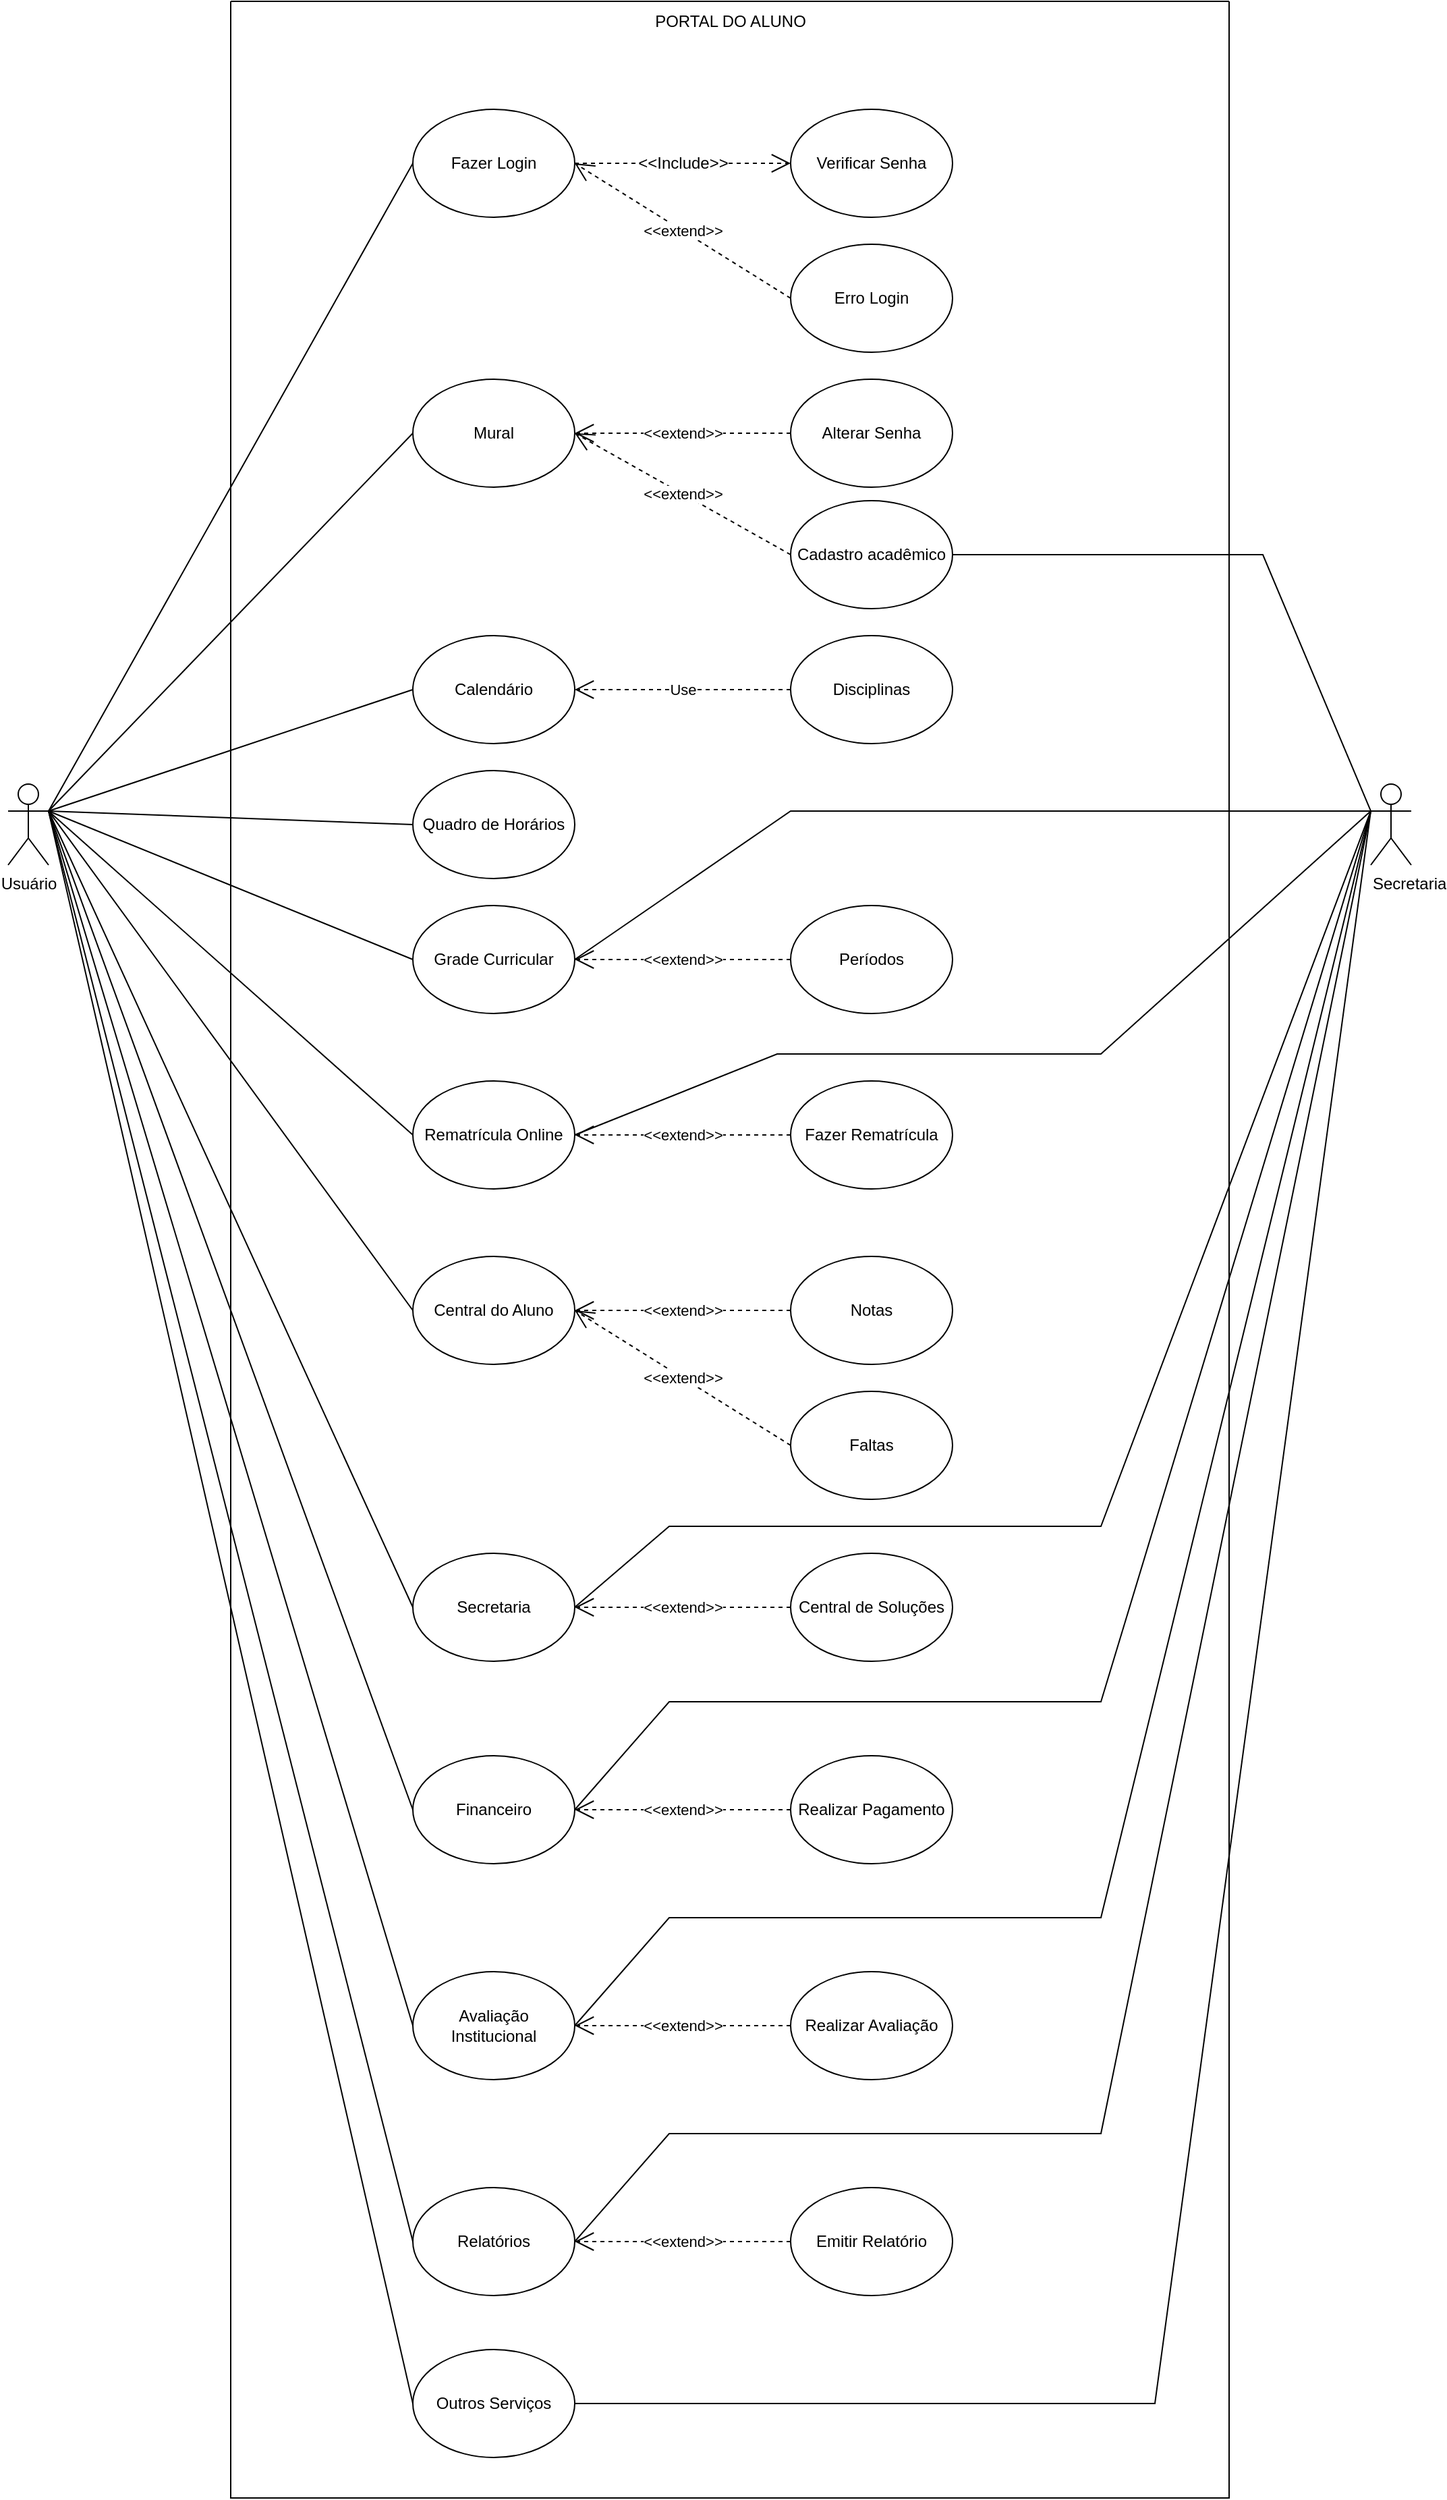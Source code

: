 <mxfile version="24.8.0">
  <diagram name="Página-1" id="nEp3XKZHIvh9Z4nqJTiU">
    <mxGraphModel dx="956" dy="515" grid="1" gridSize="10" guides="1" tooltips="1" connect="1" arrows="1" fold="1" page="1" pageScale="1" pageWidth="1390" pageHeight="980" math="0" shadow="0">
      <root>
        <mxCell id="0" />
        <mxCell id="1" parent="0" />
        <mxCell id="v8q1E7bSoexo-ledSUc--1" value="Usuário" style="shape=umlActor;verticalLabelPosition=bottom;verticalAlign=top;html=1;outlineConnect=0;" parent="1" vertex="1">
          <mxGeometry x="175" y="580" width="30" height="60" as="geometry" />
        </mxCell>
        <mxCell id="v8q1E7bSoexo-ledSUc--21" value="Fazer Login" style="ellipse;whiteSpace=wrap;html=1;" parent="1" vertex="1">
          <mxGeometry x="475" y="80" width="120" height="80" as="geometry" />
        </mxCell>
        <mxCell id="v8q1E7bSoexo-ledSUc--29" value="" style="endArrow=none;html=1;rounded=0;entryX=0;entryY=0.5;entryDx=0;entryDy=0;exitX=1;exitY=0.333;exitDx=0;exitDy=0;exitPerimeter=0;" parent="1" source="v8q1E7bSoexo-ledSUc--1" target="v8q1E7bSoexo-ledSUc--21" edge="1">
          <mxGeometry width="50" height="50" relative="1" as="geometry">
            <mxPoint x="275" y="450" as="sourcePoint" />
            <mxPoint x="325" y="400" as="targetPoint" />
          </mxGeometry>
        </mxCell>
        <mxCell id="v8q1E7bSoexo-ledSUc--31" value="Mural" style="ellipse;whiteSpace=wrap;html=1;" parent="1" vertex="1">
          <mxGeometry x="475" y="280" width="120" height="80" as="geometry" />
        </mxCell>
        <mxCell id="v8q1E7bSoexo-ledSUc--32" value="Grade Curricular" style="ellipse;whiteSpace=wrap;html=1;" parent="1" vertex="1">
          <mxGeometry x="475" y="670" width="120" height="80" as="geometry" />
        </mxCell>
        <mxCell id="v8q1E7bSoexo-ledSUc--33" value="Quadro de Horários" style="ellipse;whiteSpace=wrap;html=1;" parent="1" vertex="1">
          <mxGeometry x="475" y="570" width="120" height="80" as="geometry" />
        </mxCell>
        <mxCell id="v8q1E7bSoexo-ledSUc--34" value="Rematrícula Online" style="ellipse;whiteSpace=wrap;html=1;" parent="1" vertex="1">
          <mxGeometry x="475" y="800" width="120" height="80" as="geometry" />
        </mxCell>
        <mxCell id="v8q1E7bSoexo-ledSUc--35" value="Central do Aluno" style="ellipse;whiteSpace=wrap;html=1;" parent="1" vertex="1">
          <mxGeometry x="475" y="930" width="120" height="80" as="geometry" />
        </mxCell>
        <mxCell id="v8q1E7bSoexo-ledSUc--36" value="Secretaria" style="ellipse;whiteSpace=wrap;html=1;" parent="1" vertex="1">
          <mxGeometry x="475" y="1150" width="120" height="80" as="geometry" />
        </mxCell>
        <mxCell id="v8q1E7bSoexo-ledSUc--37" value="Financeiro" style="ellipse;whiteSpace=wrap;html=1;" parent="1" vertex="1">
          <mxGeometry x="475" y="1300" width="120" height="80" as="geometry" />
        </mxCell>
        <mxCell id="v8q1E7bSoexo-ledSUc--41" value="" style="endArrow=none;html=1;rounded=0;entryX=0;entryY=0.5;entryDx=0;entryDy=0;exitX=1;exitY=0.333;exitDx=0;exitDy=0;exitPerimeter=0;" parent="1" source="v8q1E7bSoexo-ledSUc--1" target="v8q1E7bSoexo-ledSUc--31" edge="1">
          <mxGeometry width="50" height="50" relative="1" as="geometry">
            <mxPoint x="275" y="450" as="sourcePoint" />
            <mxPoint x="325" y="400" as="targetPoint" />
          </mxGeometry>
        </mxCell>
        <mxCell id="v8q1E7bSoexo-ledSUc--42" value="" style="endArrow=none;html=1;rounded=0;entryX=0;entryY=0.5;entryDx=0;entryDy=0;exitX=1;exitY=0.333;exitDx=0;exitDy=0;exitPerimeter=0;" parent="1" source="v8q1E7bSoexo-ledSUc--1" target="v8q1E7bSoexo-ledSUc--32" edge="1">
          <mxGeometry width="50" height="50" relative="1" as="geometry">
            <mxPoint x="275" y="450" as="sourcePoint" />
            <mxPoint x="325" y="400" as="targetPoint" />
          </mxGeometry>
        </mxCell>
        <mxCell id="v8q1E7bSoexo-ledSUc--43" value="" style="endArrow=none;html=1;rounded=0;entryX=0;entryY=0.5;entryDx=0;entryDy=0;exitX=1;exitY=0.333;exitDx=0;exitDy=0;exitPerimeter=0;" parent="1" source="v8q1E7bSoexo-ledSUc--1" target="v8q1E7bSoexo-ledSUc--33" edge="1">
          <mxGeometry width="50" height="50" relative="1" as="geometry">
            <mxPoint x="275" y="450" as="sourcePoint" />
            <mxPoint x="325" y="400" as="targetPoint" />
          </mxGeometry>
        </mxCell>
        <mxCell id="v8q1E7bSoexo-ledSUc--44" value="" style="endArrow=none;html=1;rounded=0;entryX=0;entryY=0.5;entryDx=0;entryDy=0;exitX=1;exitY=0.333;exitDx=0;exitDy=0;exitPerimeter=0;" parent="1" source="v8q1E7bSoexo-ledSUc--1" target="v8q1E7bSoexo-ledSUc--34" edge="1">
          <mxGeometry width="50" height="50" relative="1" as="geometry">
            <mxPoint x="275" y="450" as="sourcePoint" />
            <mxPoint x="325" y="400" as="targetPoint" />
          </mxGeometry>
        </mxCell>
        <mxCell id="v8q1E7bSoexo-ledSUc--45" value="" style="endArrow=none;html=1;rounded=0;entryX=0;entryY=0.5;entryDx=0;entryDy=0;exitX=1;exitY=0.333;exitDx=0;exitDy=0;exitPerimeter=0;" parent="1" source="v8q1E7bSoexo-ledSUc--1" target="v8q1E7bSoexo-ledSUc--35" edge="1">
          <mxGeometry width="50" height="50" relative="1" as="geometry">
            <mxPoint x="275" y="450" as="sourcePoint" />
            <mxPoint x="325" y="400" as="targetPoint" />
          </mxGeometry>
        </mxCell>
        <mxCell id="v8q1E7bSoexo-ledSUc--46" value="" style="endArrow=none;html=1;rounded=0;entryX=0;entryY=0.5;entryDx=0;entryDy=0;exitX=1;exitY=0.333;exitDx=0;exitDy=0;exitPerimeter=0;" parent="1" source="v8q1E7bSoexo-ledSUc--1" target="v8q1E7bSoexo-ledSUc--36" edge="1">
          <mxGeometry width="50" height="50" relative="1" as="geometry">
            <mxPoint x="275" y="450" as="sourcePoint" />
            <mxPoint x="325" y="400" as="targetPoint" />
          </mxGeometry>
        </mxCell>
        <mxCell id="v8q1E7bSoexo-ledSUc--48" value="" style="endArrow=none;html=1;rounded=0;entryX=0;entryY=0.5;entryDx=0;entryDy=0;exitX=1;exitY=0.333;exitDx=0;exitDy=0;exitPerimeter=0;" parent="1" source="v8q1E7bSoexo-ledSUc--1" target="v8q1E7bSoexo-ledSUc--37" edge="1">
          <mxGeometry width="50" height="50" relative="1" as="geometry">
            <mxPoint x="275" y="450" as="sourcePoint" />
            <mxPoint x="325" y="400" as="targetPoint" />
          </mxGeometry>
        </mxCell>
        <mxCell id="v8q1E7bSoexo-ledSUc--50" value="Avaliação Institucional" style="ellipse;whiteSpace=wrap;html=1;" parent="1" vertex="1">
          <mxGeometry x="475" y="1460" width="120" height="80" as="geometry" />
        </mxCell>
        <mxCell id="v8q1E7bSoexo-ledSUc--51" value="Relatórios" style="ellipse;whiteSpace=wrap;html=1;" parent="1" vertex="1">
          <mxGeometry x="475" y="1620" width="120" height="80" as="geometry" />
        </mxCell>
        <mxCell id="v8q1E7bSoexo-ledSUc--52" value="Outros Serviços" style="ellipse;whiteSpace=wrap;html=1;" parent="1" vertex="1">
          <mxGeometry x="475" y="1740" width="120" height="80" as="geometry" />
        </mxCell>
        <mxCell id="v8q1E7bSoexo-ledSUc--53" value="" style="endArrow=none;html=1;rounded=0;exitX=0;exitY=0.5;exitDx=0;exitDy=0;entryX=1;entryY=0.333;entryDx=0;entryDy=0;entryPerimeter=0;" parent="1" source="v8q1E7bSoexo-ledSUc--50" target="v8q1E7bSoexo-ledSUc--1" edge="1">
          <mxGeometry width="50" height="50" relative="1" as="geometry">
            <mxPoint x="475" y="920" as="sourcePoint" />
            <mxPoint x="275" y="450" as="targetPoint" />
          </mxGeometry>
        </mxCell>
        <mxCell id="v8q1E7bSoexo-ledSUc--54" value="" style="endArrow=none;html=1;rounded=0;exitX=0;exitY=0.5;exitDx=0;exitDy=0;entryX=1;entryY=0.333;entryDx=0;entryDy=0;entryPerimeter=0;" parent="1" source="v8q1E7bSoexo-ledSUc--51" target="v8q1E7bSoexo-ledSUc--1" edge="1">
          <mxGeometry width="50" height="50" relative="1" as="geometry">
            <mxPoint x="225" y="500" as="sourcePoint" />
            <mxPoint x="225" y="360" as="targetPoint" />
          </mxGeometry>
        </mxCell>
        <mxCell id="v8q1E7bSoexo-ledSUc--55" value="" style="endArrow=none;html=1;rounded=0;exitX=0;exitY=0.5;exitDx=0;exitDy=0;entryX=1;entryY=0.333;entryDx=0;entryDy=0;entryPerimeter=0;" parent="1" source="v8q1E7bSoexo-ledSUc--52" target="v8q1E7bSoexo-ledSUc--1" edge="1">
          <mxGeometry width="50" height="50" relative="1" as="geometry">
            <mxPoint x="225" y="500" as="sourcePoint" />
            <mxPoint x="275" y="450" as="targetPoint" />
          </mxGeometry>
        </mxCell>
        <mxCell id="m4IWM7re0CIuDxDTjpuN-1" value="Verificar Senha" style="ellipse;whiteSpace=wrap;html=1;" vertex="1" parent="1">
          <mxGeometry x="755" y="80" width="120" height="80" as="geometry" />
        </mxCell>
        <mxCell id="m4IWM7re0CIuDxDTjpuN-2" value="Erro Login" style="ellipse;whiteSpace=wrap;html=1;" vertex="1" parent="1">
          <mxGeometry x="755" y="180" width="120" height="80" as="geometry" />
        </mxCell>
        <mxCell id="m4IWM7re0CIuDxDTjpuN-6" value="&amp;lt;&amp;lt;extend&amp;gt;&amp;gt;" style="endArrow=open;endSize=12;dashed=1;html=1;rounded=0;entryX=1;entryY=0.5;entryDx=0;entryDy=0;exitX=0;exitY=0.5;exitDx=0;exitDy=0;" edge="1" parent="1" source="m4IWM7re0CIuDxDTjpuN-2" target="v8q1E7bSoexo-ledSUc--21">
          <mxGeometry width="160" relative="1" as="geometry">
            <mxPoint x="755" y="230" as="sourcePoint" />
            <mxPoint x="915" y="230" as="targetPoint" />
          </mxGeometry>
        </mxCell>
        <mxCell id="m4IWM7re0CIuDxDTjpuN-8" value="&lt;span style=&quot;font-size: 12px;&quot;&gt;&amp;lt;&amp;lt;Include&amp;gt;&amp;gt;&lt;/span&gt;" style="endArrow=open;endSize=12;dashed=1;html=1;rounded=0;" edge="1" parent="1">
          <mxGeometry width="160" relative="1" as="geometry">
            <mxPoint x="595" y="120" as="sourcePoint" />
            <mxPoint x="755" y="120" as="targetPoint" />
          </mxGeometry>
        </mxCell>
        <mxCell id="m4IWM7re0CIuDxDTjpuN-10" value="Fazer Rematrícula" style="ellipse;whiteSpace=wrap;html=1;" vertex="1" parent="1">
          <mxGeometry x="755" y="800" width="120" height="80" as="geometry" />
        </mxCell>
        <mxCell id="m4IWM7re0CIuDxDTjpuN-16" value="Cadastro acadêmico" style="ellipse;whiteSpace=wrap;html=1;" vertex="1" parent="1">
          <mxGeometry x="755" y="370" width="120" height="80" as="geometry" />
        </mxCell>
        <mxCell id="m4IWM7re0CIuDxDTjpuN-17" value="&amp;lt;&amp;lt;extend&amp;gt;&amp;gt;" style="endArrow=open;endSize=12;dashed=1;html=1;rounded=0;entryX=1;entryY=0.5;entryDx=0;entryDy=0;exitX=0;exitY=0.5;exitDx=0;exitDy=0;" edge="1" parent="1" source="m4IWM7re0CIuDxDTjpuN-16" target="v8q1E7bSoexo-ledSUc--31">
          <mxGeometry width="160" relative="1" as="geometry">
            <mxPoint x="755" y="340" as="sourcePoint" />
            <mxPoint x="915" y="340" as="targetPoint" />
          </mxGeometry>
        </mxCell>
        <mxCell id="m4IWM7re0CIuDxDTjpuN-18" value="Alterar Senha" style="ellipse;whiteSpace=wrap;html=1;" vertex="1" parent="1">
          <mxGeometry x="755" y="280" width="120" height="80" as="geometry" />
        </mxCell>
        <mxCell id="m4IWM7re0CIuDxDTjpuN-24" value="&amp;lt;&amp;lt;extend&amp;gt;&amp;gt;" style="endArrow=open;endSize=12;dashed=1;html=1;rounded=0;exitX=0;exitY=0.5;exitDx=0;exitDy=0;entryX=1;entryY=0.5;entryDx=0;entryDy=0;" edge="1" parent="1" source="m4IWM7re0CIuDxDTjpuN-10" target="v8q1E7bSoexo-ledSUc--34">
          <mxGeometry width="160" relative="1" as="geometry">
            <mxPoint x="695" y="770" as="sourcePoint" />
            <mxPoint x="855" y="770" as="targetPoint" />
          </mxGeometry>
        </mxCell>
        <mxCell id="m4IWM7re0CIuDxDTjpuN-25" value="&amp;lt;&amp;lt;extend&amp;gt;&amp;gt;" style="endArrow=open;endSize=12;dashed=1;html=1;rounded=0;exitX=0;exitY=0.5;exitDx=0;exitDy=0;entryX=1;entryY=0.5;entryDx=0;entryDy=0;" edge="1" parent="1" source="m4IWM7re0CIuDxDTjpuN-18" target="v8q1E7bSoexo-ledSUc--31">
          <mxGeometry width="160" relative="1" as="geometry">
            <mxPoint x="615" y="280" as="sourcePoint" />
            <mxPoint x="775" y="280" as="targetPoint" />
          </mxGeometry>
        </mxCell>
        <mxCell id="m4IWM7re0CIuDxDTjpuN-26" value="Calendário" style="ellipse;whiteSpace=wrap;html=1;" vertex="1" parent="1">
          <mxGeometry x="475" y="470" width="120" height="80" as="geometry" />
        </mxCell>
        <mxCell id="m4IWM7re0CIuDxDTjpuN-27" value="" style="endArrow=none;html=1;rounded=0;entryX=0;entryY=0.5;entryDx=0;entryDy=0;" edge="1" parent="1" target="m4IWM7re0CIuDxDTjpuN-26">
          <mxGeometry width="50" height="50" relative="1" as="geometry">
            <mxPoint x="205" y="600" as="sourcePoint" />
            <mxPoint x="355" y="550" as="targetPoint" />
          </mxGeometry>
        </mxCell>
        <mxCell id="m4IWM7re0CIuDxDTjpuN-28" value="Disciplinas" style="ellipse;whiteSpace=wrap;html=1;" vertex="1" parent="1">
          <mxGeometry x="755" y="470" width="120" height="80" as="geometry" />
        </mxCell>
        <mxCell id="m4IWM7re0CIuDxDTjpuN-29" value="Use" style="endArrow=open;endSize=12;dashed=1;html=1;rounded=0;entryX=1;entryY=0.5;entryDx=0;entryDy=0;exitX=0;exitY=0.5;exitDx=0;exitDy=0;" edge="1" parent="1" source="m4IWM7re0CIuDxDTjpuN-28" target="m4IWM7re0CIuDxDTjpuN-26">
          <mxGeometry width="160" relative="1" as="geometry">
            <mxPoint x="755" y="510" as="sourcePoint" />
            <mxPoint x="915" y="510" as="targetPoint" />
          </mxGeometry>
        </mxCell>
        <mxCell id="m4IWM7re0CIuDxDTjpuN-30" value="Períodos" style="ellipse;whiteSpace=wrap;html=1;" vertex="1" parent="1">
          <mxGeometry x="755" y="670" width="120" height="80" as="geometry" />
        </mxCell>
        <mxCell id="m4IWM7re0CIuDxDTjpuN-31" value="&amp;lt;&amp;lt;extend&amp;gt;&amp;gt;" style="endArrow=open;endSize=12;dashed=1;html=1;rounded=0;entryX=1;entryY=0.5;entryDx=0;entryDy=0;exitX=0;exitY=0.5;exitDx=0;exitDy=0;" edge="1" parent="1" source="m4IWM7re0CIuDxDTjpuN-30" target="v8q1E7bSoexo-ledSUc--32">
          <mxGeometry width="160" relative="1" as="geometry">
            <mxPoint x="665" y="740" as="sourcePoint" />
            <mxPoint x="825" y="740" as="targetPoint" />
          </mxGeometry>
        </mxCell>
        <mxCell id="m4IWM7re0CIuDxDTjpuN-32" value="Notas" style="ellipse;whiteSpace=wrap;html=1;" vertex="1" parent="1">
          <mxGeometry x="755" y="930" width="120" height="80" as="geometry" />
        </mxCell>
        <mxCell id="m4IWM7re0CIuDxDTjpuN-33" value="Faltas" style="ellipse;whiteSpace=wrap;html=1;" vertex="1" parent="1">
          <mxGeometry x="755" y="1030" width="120" height="80" as="geometry" />
        </mxCell>
        <mxCell id="m4IWM7re0CIuDxDTjpuN-35" value="&amp;lt;&amp;lt;extend&amp;gt;&amp;gt;" style="endArrow=open;endSize=12;dashed=1;html=1;rounded=0;exitX=0;exitY=0.5;exitDx=0;exitDy=0;entryX=1;entryY=0.5;entryDx=0;entryDy=0;" edge="1" parent="1" source="m4IWM7re0CIuDxDTjpuN-33" target="v8q1E7bSoexo-ledSUc--35">
          <mxGeometry width="160" relative="1" as="geometry">
            <mxPoint x="625" y="1030" as="sourcePoint" />
            <mxPoint x="785" y="1030" as="targetPoint" />
          </mxGeometry>
        </mxCell>
        <mxCell id="m4IWM7re0CIuDxDTjpuN-36" value="&amp;lt;&amp;lt;extend&amp;gt;&amp;gt;" style="endArrow=open;endSize=12;dashed=1;html=1;rounded=0;exitX=0;exitY=0.5;exitDx=0;exitDy=0;entryX=1;entryY=0.5;entryDx=0;entryDy=0;" edge="1" parent="1" source="m4IWM7re0CIuDxDTjpuN-32" target="v8q1E7bSoexo-ledSUc--35">
          <mxGeometry width="160" relative="1" as="geometry">
            <mxPoint x="615" y="920" as="sourcePoint" />
            <mxPoint x="775" y="920" as="targetPoint" />
          </mxGeometry>
        </mxCell>
        <mxCell id="m4IWM7re0CIuDxDTjpuN-37" value="Central de Soluções" style="ellipse;whiteSpace=wrap;html=1;" vertex="1" parent="1">
          <mxGeometry x="755" y="1150" width="120" height="80" as="geometry" />
        </mxCell>
        <mxCell id="m4IWM7re0CIuDxDTjpuN-38" value="&amp;lt;&amp;lt;extend&amp;gt;&amp;gt;" style="endArrow=open;endSize=12;dashed=1;html=1;rounded=0;entryX=1;entryY=0.5;entryDx=0;entryDy=0;exitX=0;exitY=0.5;exitDx=0;exitDy=0;" edge="1" parent="1" source="m4IWM7re0CIuDxDTjpuN-37" target="v8q1E7bSoexo-ledSUc--36">
          <mxGeometry width="160" relative="1" as="geometry">
            <mxPoint x="675" y="1180" as="sourcePoint" />
            <mxPoint x="785" y="1190" as="targetPoint" />
          </mxGeometry>
        </mxCell>
        <mxCell id="m4IWM7re0CIuDxDTjpuN-39" value="Realizar Avaliação" style="ellipse;whiteSpace=wrap;html=1;" vertex="1" parent="1">
          <mxGeometry x="755" y="1460" width="120" height="80" as="geometry" />
        </mxCell>
        <mxCell id="m4IWM7re0CIuDxDTjpuN-41" value="&amp;lt;&amp;lt;extend&amp;gt;&amp;gt;" style="endArrow=open;endSize=12;dashed=1;html=1;rounded=0;exitX=0;exitY=0.5;exitDx=0;exitDy=0;entryX=1;entryY=0.5;entryDx=0;entryDy=0;" edge="1" parent="1" source="m4IWM7re0CIuDxDTjpuN-39" target="v8q1E7bSoexo-ledSUc--50">
          <mxGeometry width="160" relative="1" as="geometry">
            <mxPoint x="665" y="1400" as="sourcePoint" />
            <mxPoint x="825" y="1400" as="targetPoint" />
            <mxPoint as="offset" />
          </mxGeometry>
        </mxCell>
        <mxCell id="m4IWM7re0CIuDxDTjpuN-42" value="Emitir Relatório" style="ellipse;whiteSpace=wrap;html=1;" vertex="1" parent="1">
          <mxGeometry x="755" y="1620" width="120" height="80" as="geometry" />
        </mxCell>
        <mxCell id="m4IWM7re0CIuDxDTjpuN-43" value="&amp;lt;&amp;lt;extend&amp;gt;&amp;gt;" style="endArrow=open;endSize=12;dashed=1;html=1;rounded=0;exitX=0;exitY=0.5;exitDx=0;exitDy=0;entryX=1;entryY=0.5;entryDx=0;entryDy=0;" edge="1" parent="1" source="m4IWM7re0CIuDxDTjpuN-42" target="v8q1E7bSoexo-ledSUc--51">
          <mxGeometry width="160" relative="1" as="geometry">
            <mxPoint x="685" y="1560" as="sourcePoint" />
            <mxPoint x="845" y="1560" as="targetPoint" />
          </mxGeometry>
        </mxCell>
        <mxCell id="m4IWM7re0CIuDxDTjpuN-44" value="&lt;span style=&quot;white-space: pre;&quot;&gt;&#x9;&lt;/span&gt;Secretaria" style="shape=umlActor;verticalLabelPosition=bottom;verticalAlign=top;html=1;" vertex="1" parent="1">
          <mxGeometry x="1185" y="580" width="30" height="60" as="geometry" />
        </mxCell>
        <mxCell id="m4IWM7re0CIuDxDTjpuN-53" value="" style="endArrow=none;html=1;rounded=0;entryX=0;entryY=0.333;entryDx=0;entryDy=0;entryPerimeter=0;exitX=1;exitY=0.5;exitDx=0;exitDy=0;" edge="1" parent="1" source="v8q1E7bSoexo-ledSUc--32" target="m4IWM7re0CIuDxDTjpuN-44">
          <mxGeometry width="50" height="50" relative="1" as="geometry">
            <mxPoint x="995" y="620" as="sourcePoint" />
            <mxPoint x="1045" y="570" as="targetPoint" />
            <Array as="points">
              <mxPoint x="755" y="600" />
              <mxPoint x="905" y="600" />
            </Array>
          </mxGeometry>
        </mxCell>
        <mxCell id="m4IWM7re0CIuDxDTjpuN-54" value="" style="endArrow=none;html=1;rounded=0;entryX=0;entryY=0.333;entryDx=0;entryDy=0;entryPerimeter=0;exitX=1;exitY=0.5;exitDx=0;exitDy=0;" edge="1" parent="1" source="v8q1E7bSoexo-ledSUc--34" target="m4IWM7re0CIuDxDTjpuN-44">
          <mxGeometry width="50" height="50" relative="1" as="geometry">
            <mxPoint x="655" y="780" as="sourcePoint" />
            <mxPoint x="1105" y="690" as="targetPoint" />
            <Array as="points">
              <mxPoint x="745" y="780" />
              <mxPoint x="985" y="780" />
            </Array>
          </mxGeometry>
        </mxCell>
        <mxCell id="m4IWM7re0CIuDxDTjpuN-56" value="" style="endArrow=none;html=1;rounded=0;entryX=0;entryY=0.333;entryDx=0;entryDy=0;entryPerimeter=0;exitX=1;exitY=0.5;exitDx=0;exitDy=0;" edge="1" parent="1" source="v8q1E7bSoexo-ledSUc--36" target="m4IWM7re0CIuDxDTjpuN-44">
          <mxGeometry width="50" height="50" relative="1" as="geometry">
            <mxPoint x="955" y="1130" as="sourcePoint" />
            <mxPoint x="1065" y="900" as="targetPoint" />
            <Array as="points">
              <mxPoint x="665" y="1130" />
              <mxPoint x="985" y="1130" />
            </Array>
          </mxGeometry>
        </mxCell>
        <mxCell id="m4IWM7re0CIuDxDTjpuN-58" value="" style="endArrow=none;html=1;rounded=0;entryX=0;entryY=0.333;entryDx=0;entryDy=0;entryPerimeter=0;exitX=1;exitY=0.5;exitDx=0;exitDy=0;" edge="1" parent="1" source="v8q1E7bSoexo-ledSUc--37" target="m4IWM7re0CIuDxDTjpuN-44">
          <mxGeometry width="50" height="50" relative="1" as="geometry">
            <mxPoint x="1055" y="1280" as="sourcePoint" />
            <mxPoint x="1165" y="1010" as="targetPoint" />
            <Array as="points">
              <mxPoint x="665" y="1260" />
              <mxPoint x="985" y="1260" />
            </Array>
          </mxGeometry>
        </mxCell>
        <mxCell id="m4IWM7re0CIuDxDTjpuN-59" value="Realizar Pagamento" style="ellipse;whiteSpace=wrap;html=1;" vertex="1" parent="1">
          <mxGeometry x="755" y="1300" width="120" height="80" as="geometry" />
        </mxCell>
        <mxCell id="m4IWM7re0CIuDxDTjpuN-60" value="&amp;lt;&amp;lt;extend&amp;gt;&amp;gt;" style="endArrow=open;endSize=12;dashed=1;html=1;rounded=0;exitX=0;exitY=0.5;exitDx=0;exitDy=0;entryX=1;entryY=0.5;entryDx=0;entryDy=0;" edge="1" parent="1" source="m4IWM7re0CIuDxDTjpuN-59" target="v8q1E7bSoexo-ledSUc--37">
          <mxGeometry width="160" relative="1" as="geometry">
            <mxPoint x="1085" y="1360" as="sourcePoint" />
            <mxPoint x="1245" y="1360" as="targetPoint" />
          </mxGeometry>
        </mxCell>
        <mxCell id="m4IWM7re0CIuDxDTjpuN-61" value="" style="endArrow=none;html=1;rounded=0;entryX=0;entryY=0.333;entryDx=0;entryDy=0;entryPerimeter=0;" edge="1" parent="1" target="m4IWM7re0CIuDxDTjpuN-44">
          <mxGeometry width="50" height="50" relative="1" as="geometry">
            <mxPoint x="595" y="1500" as="sourcePoint" />
            <mxPoint x="1175" y="1150" as="targetPoint" />
            <Array as="points">
              <mxPoint x="665" y="1420" />
              <mxPoint x="985" y="1420" />
            </Array>
          </mxGeometry>
        </mxCell>
        <mxCell id="m4IWM7re0CIuDxDTjpuN-62" value="" style="endArrow=none;html=1;rounded=0;entryX=0;entryY=0.333;entryDx=0;entryDy=0;entryPerimeter=0;exitX=1;exitY=0.5;exitDx=0;exitDy=0;" edge="1" parent="1" source="v8q1E7bSoexo-ledSUc--51" target="m4IWM7re0CIuDxDTjpuN-44">
          <mxGeometry width="50" height="50" relative="1" as="geometry">
            <mxPoint x="1005" y="1580" as="sourcePoint" />
            <mxPoint x="1285" y="1250" as="targetPoint" />
            <Array as="points">
              <mxPoint x="665" y="1580" />
              <mxPoint x="985" y="1580" />
            </Array>
          </mxGeometry>
        </mxCell>
        <mxCell id="m4IWM7re0CIuDxDTjpuN-64" value="" style="endArrow=none;html=1;rounded=0;entryX=0;entryY=0.333;entryDx=0;entryDy=0;entryPerimeter=0;exitX=1;exitY=0.5;exitDx=0;exitDy=0;" edge="1" parent="1" source="v8q1E7bSoexo-ledSUc--52" target="m4IWM7re0CIuDxDTjpuN-44">
          <mxGeometry width="50" height="50" relative="1" as="geometry">
            <mxPoint x="605" y="1780" as="sourcePoint" />
            <mxPoint x="1225" y="940" as="targetPoint" />
            <Array as="points">
              <mxPoint x="1025" y="1780" />
            </Array>
          </mxGeometry>
        </mxCell>
        <mxCell id="m4IWM7re0CIuDxDTjpuN-65" value="" style="endArrow=none;html=1;rounded=0;entryX=0;entryY=0.333;entryDx=0;entryDy=0;entryPerimeter=0;exitX=1;exitY=0.5;exitDx=0;exitDy=0;" edge="1" parent="1" source="m4IWM7re0CIuDxDTjpuN-16" target="m4IWM7re0CIuDxDTjpuN-44">
          <mxGeometry width="50" height="50" relative="1" as="geometry">
            <mxPoint x="1065" y="420" as="sourcePoint" />
            <mxPoint x="1135" y="460" as="targetPoint" />
            <Array as="points">
              <mxPoint x="1105" y="410" />
            </Array>
          </mxGeometry>
        </mxCell>
        <mxCell id="m4IWM7re0CIuDxDTjpuN-68" value="" style="swimlane;startSize=0;" vertex="1" parent="1">
          <mxGeometry x="340" width="740" height="1850" as="geometry" />
        </mxCell>
        <mxCell id="m4IWM7re0CIuDxDTjpuN-71" value="PORTAL DO ALUNO" style="text;html=1;align=center;verticalAlign=middle;resizable=0;points=[];autosize=1;strokeColor=none;fillColor=none;" vertex="1" parent="m4IWM7re0CIuDxDTjpuN-68">
          <mxGeometry x="300" width="140" height="30" as="geometry" />
        </mxCell>
      </root>
    </mxGraphModel>
  </diagram>
</mxfile>
